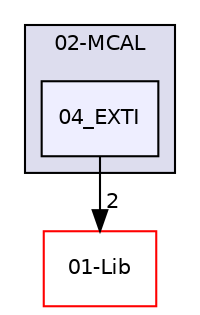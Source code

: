 digraph "02-MCAL/04_EXTI" {
  compound=true
  node [ fontsize="10", fontname="Helvetica"];
  edge [ labelfontsize="10", labelfontname="Helvetica"];
  subgraph clusterdir_ead4d19c350ebd6941e0b59c8918c859 {
    graph [ bgcolor="#ddddee", pencolor="black", label="02-MCAL" fontname="Helvetica", fontsize="10", URL="dir_ead4d19c350ebd6941e0b59c8918c859.html"]
  dir_c2eeced5e8aadf59fb01d4f38e2b4b1d [shape=box, label="04_EXTI", style="filled", fillcolor="#eeeeff", pencolor="black", URL="dir_c2eeced5e8aadf59fb01d4f38e2b4b1d.html"];
  }
  dir_3ef48f05242fe000705ef98a9adf09bc [shape=box label="01-Lib" fillcolor="white" style="filled" color="red" URL="dir_3ef48f05242fe000705ef98a9adf09bc.html"];
  dir_c2eeced5e8aadf59fb01d4f38e2b4b1d->dir_3ef48f05242fe000705ef98a9adf09bc [headlabel="2", labeldistance=1.5 headhref="dir_000007_000000.html"];
}
